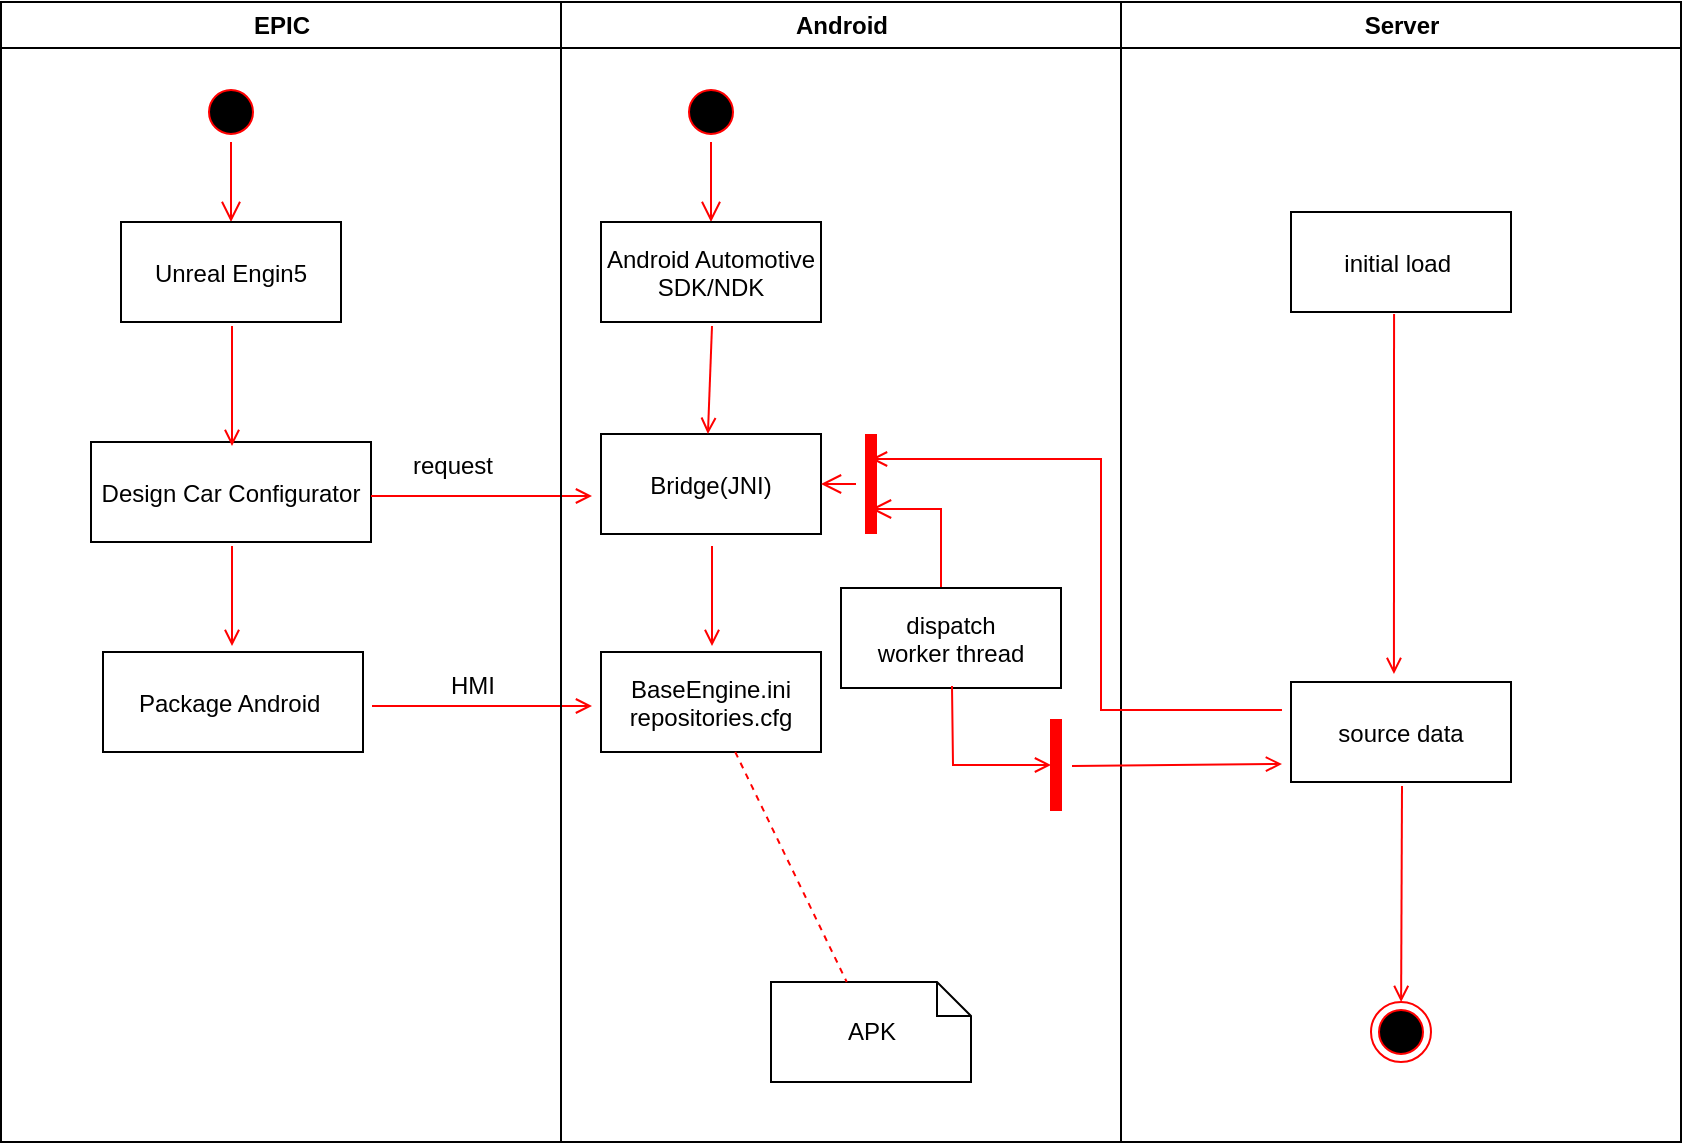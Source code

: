 <mxfile version="20.3.0" type="github">
  <diagram name="Page-1" id="e7e014a7-5840-1c2e-5031-d8a46d1fe8dd">
    <mxGraphModel dx="1082" dy="684" grid="1" gridSize="10" guides="1" tooltips="1" connect="1" arrows="1" fold="1" page="1" pageScale="1" pageWidth="1169" pageHeight="826" background="none" math="0" shadow="0">
      <root>
        <mxCell id="0" />
        <mxCell id="1" parent="0" />
        <mxCell id="2" value="EPIC" style="swimlane;whiteSpace=wrap" parent="1" vertex="1">
          <mxGeometry x="164.5" y="128" width="280" height="570" as="geometry" />
        </mxCell>
        <mxCell id="5" value="" style="ellipse;shape=startState;fillColor=#000000;strokeColor=#ff0000;" parent="2" vertex="1">
          <mxGeometry x="100" y="40" width="30" height="30" as="geometry" />
        </mxCell>
        <mxCell id="6" value="" style="edgeStyle=elbowEdgeStyle;elbow=horizontal;verticalAlign=bottom;endArrow=open;endSize=8;strokeColor=#FF0000;endFill=1;rounded=0" parent="2" source="5" target="7" edge="1">
          <mxGeometry x="100" y="40" as="geometry">
            <mxPoint x="115" y="110" as="targetPoint" />
          </mxGeometry>
        </mxCell>
        <mxCell id="7" value="Unreal Engin5" style="" parent="2" vertex="1">
          <mxGeometry x="60" y="110" width="110" height="50" as="geometry" />
        </mxCell>
        <mxCell id="8" value="Design Car Configurator" style="" parent="2" vertex="1">
          <mxGeometry x="45" y="220" width="140" height="50" as="geometry" />
        </mxCell>
        <mxCell id="9" value="" style="endArrow=open;strokeColor=#FF0000;endFill=1;rounded=0" parent="2" edge="1">
          <mxGeometry relative="1" as="geometry">
            <mxPoint x="115.5" y="162" as="sourcePoint" />
            <mxPoint x="115.5" y="222" as="targetPoint" />
          </mxGeometry>
        </mxCell>
        <mxCell id="10" value="Package Android " style="" parent="2" vertex="1">
          <mxGeometry x="51" y="325" width="130" height="50" as="geometry" />
        </mxCell>
        <mxCell id="11" value="" style="endArrow=open;strokeColor=#FF0000;endFill=1;rounded=0" parent="2" edge="1">
          <mxGeometry relative="1" as="geometry">
            <mxPoint x="115.5" y="272" as="sourcePoint" />
            <mxPoint x="115.5" y="322" as="targetPoint" />
          </mxGeometry>
        </mxCell>
        <mxCell id="12" value="" style="edgeStyle=elbowEdgeStyle;elbow=horizontal;strokeColor=#FF0000;endArrow=open;endFill=1;rounded=0;" parent="2" edge="1">
          <mxGeometry width="100" height="100" relative="1" as="geometry">
            <mxPoint x="185.5" y="352" as="sourcePoint" />
            <mxPoint x="295.5" y="352" as="targetPoint" />
            <Array as="points" />
          </mxGeometry>
        </mxCell>
        <mxCell id="24" value="" style="endArrow=open;strokeColor=#FF0000;endFill=1;rounded=0" parent="2" edge="1">
          <mxGeometry relative="1" as="geometry">
            <mxPoint x="185" y="247" as="sourcePoint" />
            <mxPoint x="295.5" y="247" as="targetPoint" />
          </mxGeometry>
        </mxCell>
        <mxCell id="20" value="" style="endArrow=open;strokeColor=#FF0000;endFill=1;rounded=0;entryX=-0.032;entryY=0.46;entryDx=0;entryDy=0;entryPerimeter=0;" parent="2" target="8" edge="1">
          <mxGeometry relative="1" as="geometry">
            <mxPoint x="40.5" y="243" as="sourcePoint" />
          </mxGeometry>
        </mxCell>
        <mxCell id="3" value="Android" style="swimlane;whiteSpace=wrap" parent="1" vertex="1">
          <mxGeometry x="444.5" y="128" width="280" height="570" as="geometry" />
        </mxCell>
        <mxCell id="13" value="" style="ellipse;shape=startState;fillColor=#000000;strokeColor=#ff0000;" parent="3" vertex="1">
          <mxGeometry x="60" y="40" width="30" height="30" as="geometry" />
        </mxCell>
        <mxCell id="14" value="" style="edgeStyle=elbowEdgeStyle;elbow=horizontal;verticalAlign=bottom;endArrow=open;endSize=8;strokeColor=#FF0000;endFill=1;rounded=0" parent="3" source="13" target="15" edge="1">
          <mxGeometry x="40" y="20" as="geometry">
            <mxPoint x="55" y="90" as="targetPoint" />
          </mxGeometry>
        </mxCell>
        <mxCell id="15" value="Android Automotive&#xa;SDK/NDK" style="" parent="3" vertex="1">
          <mxGeometry x="20" y="110" width="110" height="50" as="geometry" />
        </mxCell>
        <mxCell id="16" value="Bridge(JNI)" style="" parent="3" vertex="1">
          <mxGeometry x="20" y="216" width="110" height="50" as="geometry" />
        </mxCell>
        <mxCell id="17" value="" style="endArrow=open;strokeColor=#FF0000;endFill=1;rounded=0;entryX=0.486;entryY=0;entryDx=0;entryDy=0;entryPerimeter=0;" parent="3" target="16" edge="1">
          <mxGeometry relative="1" as="geometry">
            <mxPoint x="75.5" y="162" as="sourcePoint" />
            <mxPoint x="75.5" y="192" as="targetPoint" />
          </mxGeometry>
        </mxCell>
        <mxCell id="18" value="BaseEngine.ini&#xa;repositories.cfg" style="" parent="3" vertex="1">
          <mxGeometry x="20" y="325" width="110" height="50" as="geometry" />
        </mxCell>
        <mxCell id="19" value="" style="endArrow=open;strokeColor=#FF0000;endFill=1;rounded=0" parent="3" edge="1">
          <mxGeometry relative="1" as="geometry">
            <mxPoint x="75.5" y="272" as="sourcePoint" />
            <mxPoint x="75.5" y="322" as="targetPoint" />
          </mxGeometry>
        </mxCell>
        <mxCell id="22" value="" style="edgeStyle=elbowEdgeStyle;elbow=horizontal;align=left;verticalAlign=bottom;endArrow=open;endSize=8;strokeColor=#FF0000;exitX=0.432;exitY=0;endFill=1;rounded=0;entryX=0.75;entryY=0.5;entryPerimeter=0;exitDx=0;exitDy=0;exitPerimeter=0;" parent="3" source="30" target="25" edge="1">
          <mxGeometry x="-1" relative="1" as="geometry">
            <mxPoint x="160" y="256" as="targetPoint" />
            <Array as="points">
              <mxPoint x="190" y="286" />
            </Array>
            <mxPoint x="190" y="331" as="sourcePoint" />
          </mxGeometry>
        </mxCell>
        <mxCell id="25" value="" style="shape=line;strokeWidth=6;strokeColor=#ff0000;rotation=90" parent="3" vertex="1">
          <mxGeometry x="130" y="233.5" width="50" height="15" as="geometry" />
        </mxCell>
        <mxCell id="26" value="" style="edgeStyle=elbowEdgeStyle;elbow=horizontal;verticalAlign=bottom;endArrow=open;endSize=8;strokeColor=#FF0000;endFill=1;rounded=0" parent="3" source="25" edge="1">
          <mxGeometry x="130" y="196" as="geometry">
            <mxPoint x="130" y="241" as="targetPoint" />
          </mxGeometry>
        </mxCell>
        <mxCell id="30" value="dispatch&#xa;worker thread" style="" parent="3" vertex="1">
          <mxGeometry x="140" y="293" width="110" height="50" as="geometry" />
        </mxCell>
        <mxCell id="31" value="APK" style="shape=note;whiteSpace=wrap;size=17" parent="3" vertex="1">
          <mxGeometry x="105" y="490" width="100" height="50" as="geometry" />
        </mxCell>
        <mxCell id="32" value="" style="endArrow=none;strokeColor=#FF0000;endFill=0;rounded=0;dashed=1" parent="3" source="18" target="31" edge="1">
          <mxGeometry relative="1" as="geometry" />
        </mxCell>
        <mxCell id="34" value="" style="whiteSpace=wrap;strokeColor=#FF0000;fillColor=#FF0000" parent="3" vertex="1">
          <mxGeometry x="245" y="359" width="5" height="45" as="geometry" />
        </mxCell>
        <mxCell id="41" value="" style="edgeStyle=elbowEdgeStyle;elbow=horizontal;entryX=0;entryY=0.5;strokeColor=#FF0000;endArrow=open;endFill=1;rounded=0" parent="3" target="34" edge="1">
          <mxGeometry width="100" height="100" relative="1" as="geometry">
            <mxPoint x="195.5" y="342" as="sourcePoint" />
            <mxPoint x="160" y="380" as="targetPoint" />
            <Array as="points">
              <mxPoint x="196" y="352" />
              <mxPoint x="195" y="400" />
            </Array>
          </mxGeometry>
        </mxCell>
        <mxCell id="4" value="Server" style="swimlane;whiteSpace=wrap" parent="1" vertex="1">
          <mxGeometry x="724.5" y="128" width="280" height="570" as="geometry" />
        </mxCell>
        <mxCell id="33" value="source data" style="" parent="4" vertex="1">
          <mxGeometry x="85" y="340" width="110" height="50" as="geometry" />
        </mxCell>
        <mxCell id="37" value="" style="edgeStyle=none;strokeColor=#FF0000;endArrow=open;endFill=1;rounded=0;entryX=-0.041;entryY=0.82;entryDx=0;entryDy=0;entryPerimeter=0;" parent="4" target="33" edge="1">
          <mxGeometry width="100" height="100" relative="1" as="geometry">
            <mxPoint x="-24.5" y="382" as="sourcePoint" />
            <mxPoint x="85.5" y="352" as="targetPoint" />
          </mxGeometry>
        </mxCell>
        <mxCell id="38" value="" style="ellipse;shape=endState;fillColor=#000000;strokeColor=#ff0000" parent="4" vertex="1">
          <mxGeometry x="125" y="500" width="30" height="30" as="geometry" />
        </mxCell>
        <mxCell id="39" value="" style="endArrow=open;strokeColor=#FF0000;endFill=1;rounded=0" parent="4" target="38" edge="1">
          <mxGeometry relative="1" as="geometry">
            <mxPoint x="140.5" y="392" as="sourcePoint" />
          </mxGeometry>
        </mxCell>
        <mxCell id="QaMNd8PDRCwLksFiRKNx-41" value="initial load " style="" vertex="1" parent="4">
          <mxGeometry x="85" y="105" width="110" height="50" as="geometry" />
        </mxCell>
        <mxCell id="QaMNd8PDRCwLksFiRKNx-43" value="" style="edgeStyle=none;strokeColor=#FF0000;endArrow=open;endFill=1;rounded=0;exitX=0.432;exitY=1.08;exitDx=0;exitDy=0;exitPerimeter=0;entryX=0.468;entryY=-0.08;entryDx=0;entryDy=0;entryPerimeter=0;" edge="1" parent="4" target="33">
          <mxGeometry width="100" height="100" relative="1" as="geometry">
            <mxPoint x="136.52" y="156" as="sourcePoint" />
            <mxPoint x="136.5" y="312" as="targetPoint" />
          </mxGeometry>
        </mxCell>
        <mxCell id="35" value="" style="edgeStyle=elbowEdgeStyle;elbow=horizontal;strokeColor=#FF0000;endArrow=open;endFill=1;rounded=0;entryX=0.25;entryY=0.5;entryPerimeter=0;exitX=-0.041;exitY=0.28;exitDx=0;exitDy=0;exitPerimeter=0;" parent="1" target="25" edge="1" source="33">
          <mxGeometry width="100" height="100" relative="1" as="geometry">
            <mxPoint x="800" y="460" as="sourcePoint" />
            <mxPoint x="604.5" y="354" as="targetPoint" />
            <Array as="points">
              <mxPoint x="714.5" y="480" />
              <mxPoint x="714.5" y="369" />
            </Array>
          </mxGeometry>
        </mxCell>
        <mxCell id="QaMNd8PDRCwLksFiRKNx-44" value="HMI" style="text;html=1;align=center;verticalAlign=middle;resizable=0;points=[];autosize=1;strokeColor=none;fillColor=none;" vertex="1" parent="1">
          <mxGeometry x="375" y="455" width="50" height="30" as="geometry" />
        </mxCell>
        <mxCell id="QaMNd8PDRCwLksFiRKNx-45" value="request" style="text;html=1;align=center;verticalAlign=middle;resizable=0;points=[];autosize=1;strokeColor=none;fillColor=none;" vertex="1" parent="1">
          <mxGeometry x="360" y="345" width="60" height="30" as="geometry" />
        </mxCell>
      </root>
    </mxGraphModel>
  </diagram>
</mxfile>
